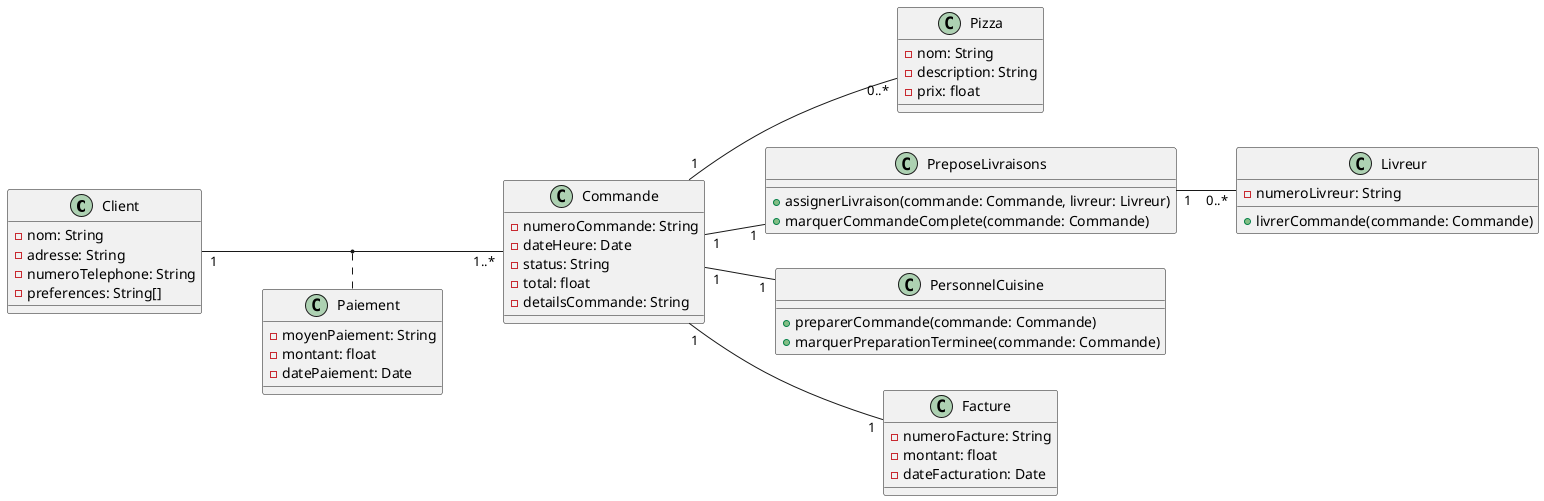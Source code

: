 @startuml

left to right direction

class Client {
    - nom: String
    - adresse: String
    - numeroTelephone: String
    - preferences: String[]
}

class Commande {
    - numeroCommande: String
    - dateHeure: Date
    - status: String
    - total: float
    - detailsCommande: String
}

class Pizza {
    - nom: String
    - description: String
    - prix: float
}

class PreposeLivraisons {
    + assignerLivraison(commande: Commande, livreur: Livreur)
    + marquerCommandeComplete(commande: Commande)
}

class PersonnelCuisine {
    + preparerCommande(commande: Commande)
    + marquerPreparationTerminee(commande: Commande)
}

class Livreur {
    - numeroLivreur: String
    + livrerCommande(commande: Commande)
}

class Facture {
    - numeroFacture: String
    - montant: float
    - dateFacturation: Date
}
class Paiement {
    - moyenPaiement: String
    - montant: float
    - datePaiement: Date
}

Client "1" -- "1..*" Commande
(Client, Commande) .. Paiement
Commande "1" -- "1" PersonnelCuisine
Commande "1" -- "1" Facture
Commande "1" -- "0..*" Pizza
PreposeLivraisons "1" -- "0..*" Livreur
Commande "1" -- "1" PreposeLivraisons

@enduml